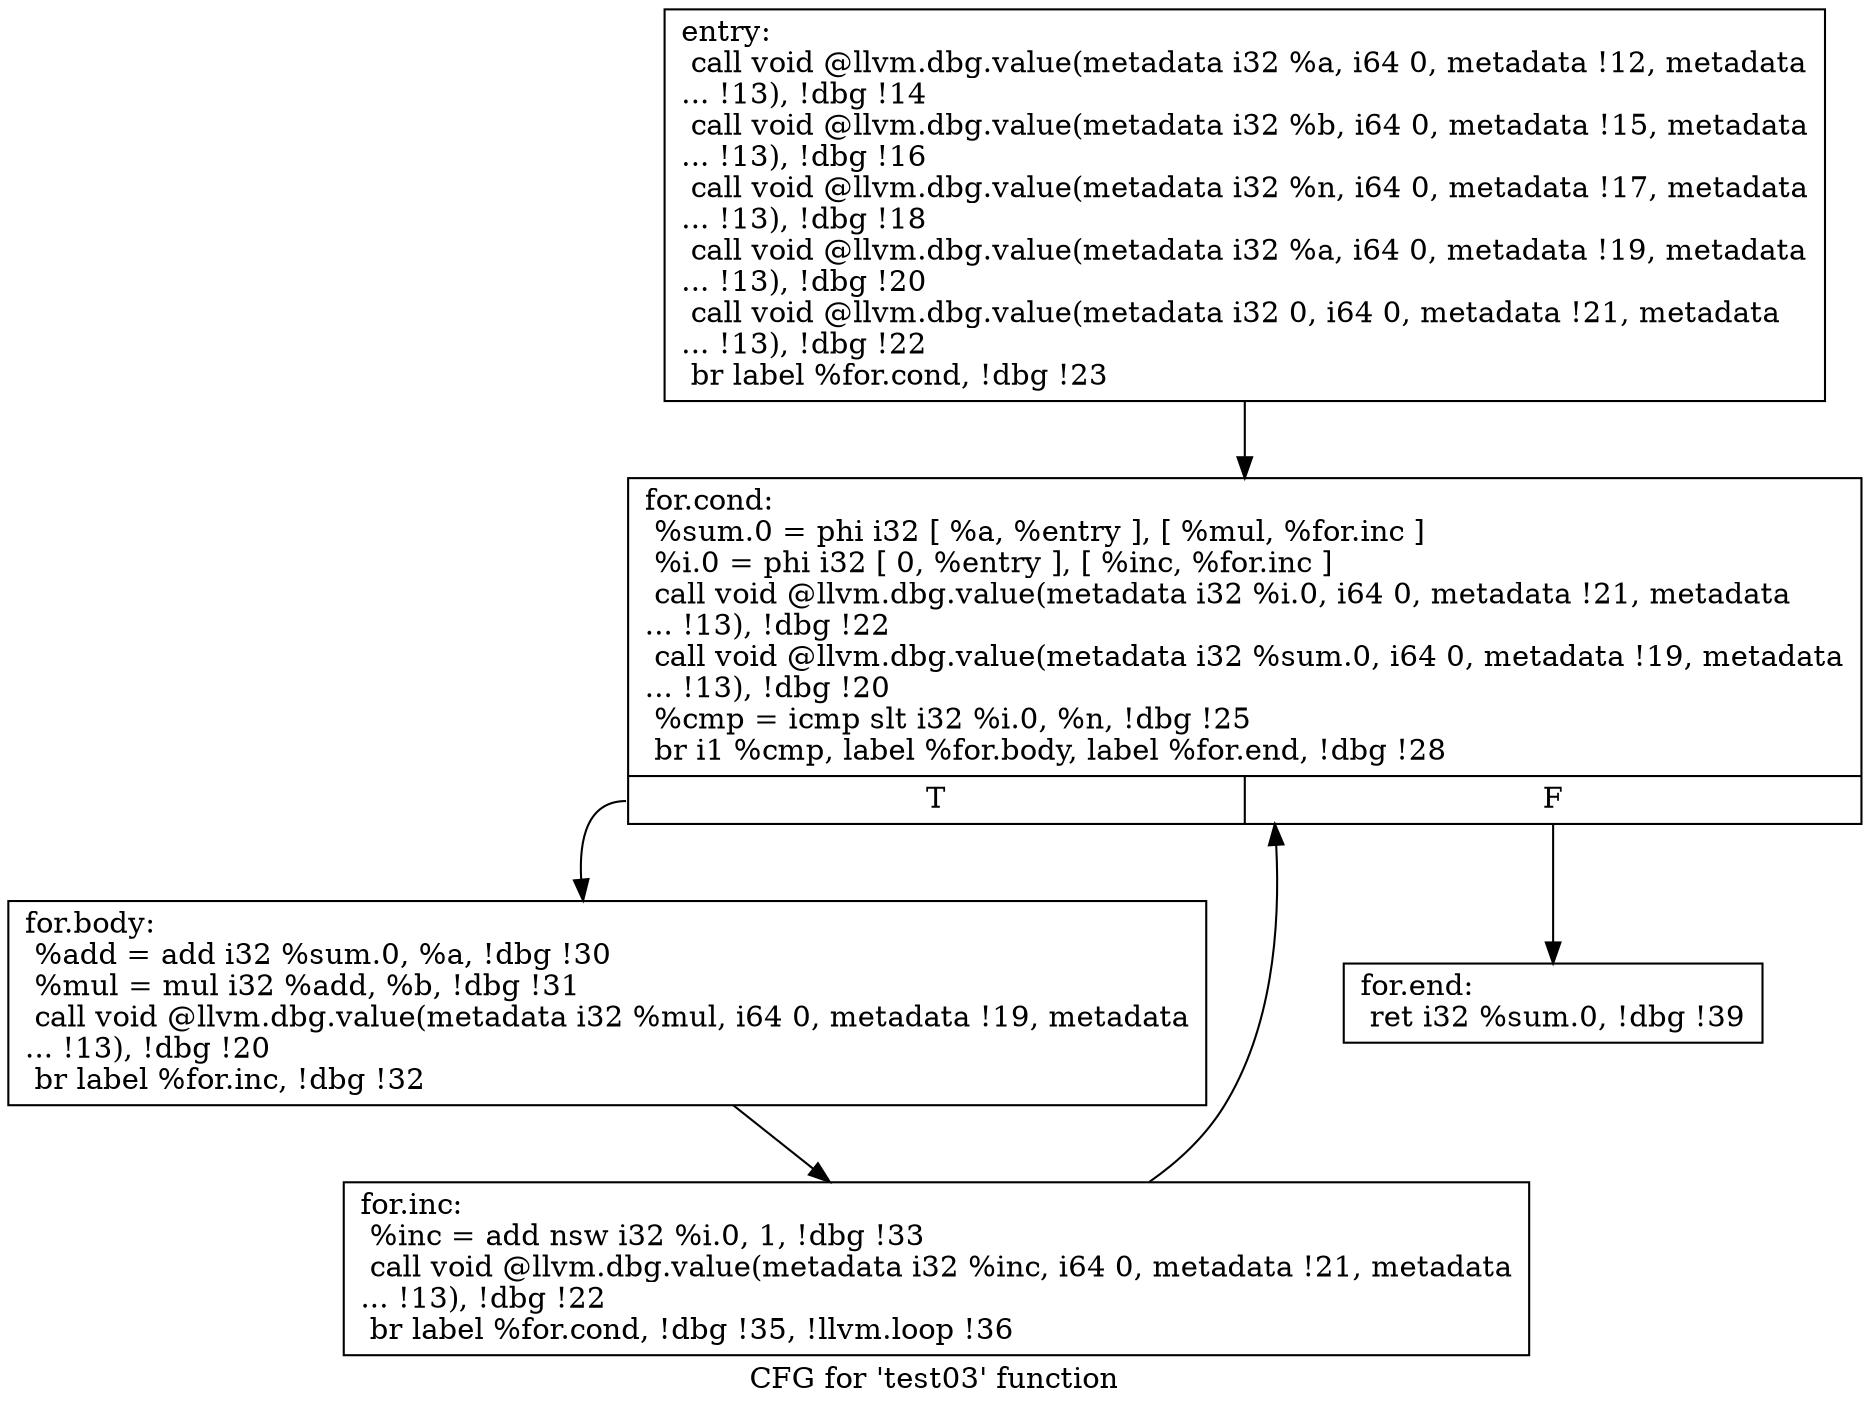 digraph "CFG for 'test03' function" {
	label="CFG for 'test03' function";

	Node0x5f7fc00 [shape=record,label="{entry:\l  call void @llvm.dbg.value(metadata i32 %a, i64 0, metadata !12, metadata\l... !13), !dbg !14\l  call void @llvm.dbg.value(metadata i32 %b, i64 0, metadata !15, metadata\l... !13), !dbg !16\l  call void @llvm.dbg.value(metadata i32 %n, i64 0, metadata !17, metadata\l... !13), !dbg !18\l  call void @llvm.dbg.value(metadata i32 %a, i64 0, metadata !19, metadata\l... !13), !dbg !20\l  call void @llvm.dbg.value(metadata i32 0, i64 0, metadata !21, metadata\l... !13), !dbg !22\l  br label %for.cond, !dbg !23\l}"];
	Node0x5f7fc00 -> Node0x5f83340;
	Node0x5f83340 [shape=record,label="{for.cond:                                         \l  %sum.0 = phi i32 [ %a, %entry ], [ %mul, %for.inc ]\l  %i.0 = phi i32 [ 0, %entry ], [ %inc, %for.inc ]\l  call void @llvm.dbg.value(metadata i32 %i.0, i64 0, metadata !21, metadata\l... !13), !dbg !22\l  call void @llvm.dbg.value(metadata i32 %sum.0, i64 0, metadata !19, metadata\l... !13), !dbg !20\l  %cmp = icmp slt i32 %i.0, %n, !dbg !25\l  br i1 %cmp, label %for.body, label %for.end, !dbg !28\l|{<s0>T|<s1>F}}"];
	Node0x5f83340:s0 -> Node0x5f839f0;
	Node0x5f83340:s1 -> Node0x5f83ad0;
	Node0x5f839f0 [shape=record,label="{for.body:                                         \l  %add = add i32 %sum.0, %a, !dbg !30\l  %mul = mul i32 %add, %b, !dbg !31\l  call void @llvm.dbg.value(metadata i32 %mul, i64 0, metadata !19, metadata\l... !13), !dbg !20\l  br label %for.inc, !dbg !32\l}"];
	Node0x5f839f0 -> Node0x5f9e330;
	Node0x5f9e330 [shape=record,label="{for.inc:                                          \l  %inc = add nsw i32 %i.0, 1, !dbg !33\l  call void @llvm.dbg.value(metadata i32 %inc, i64 0, metadata !21, metadata\l... !13), !dbg !22\l  br label %for.cond, !dbg !35, !llvm.loop !36\l}"];
	Node0x5f9e330 -> Node0x5f83340;
	Node0x5f83ad0 [shape=record,label="{for.end:                                          \l  ret i32 %sum.0, !dbg !39\l}"];
}

